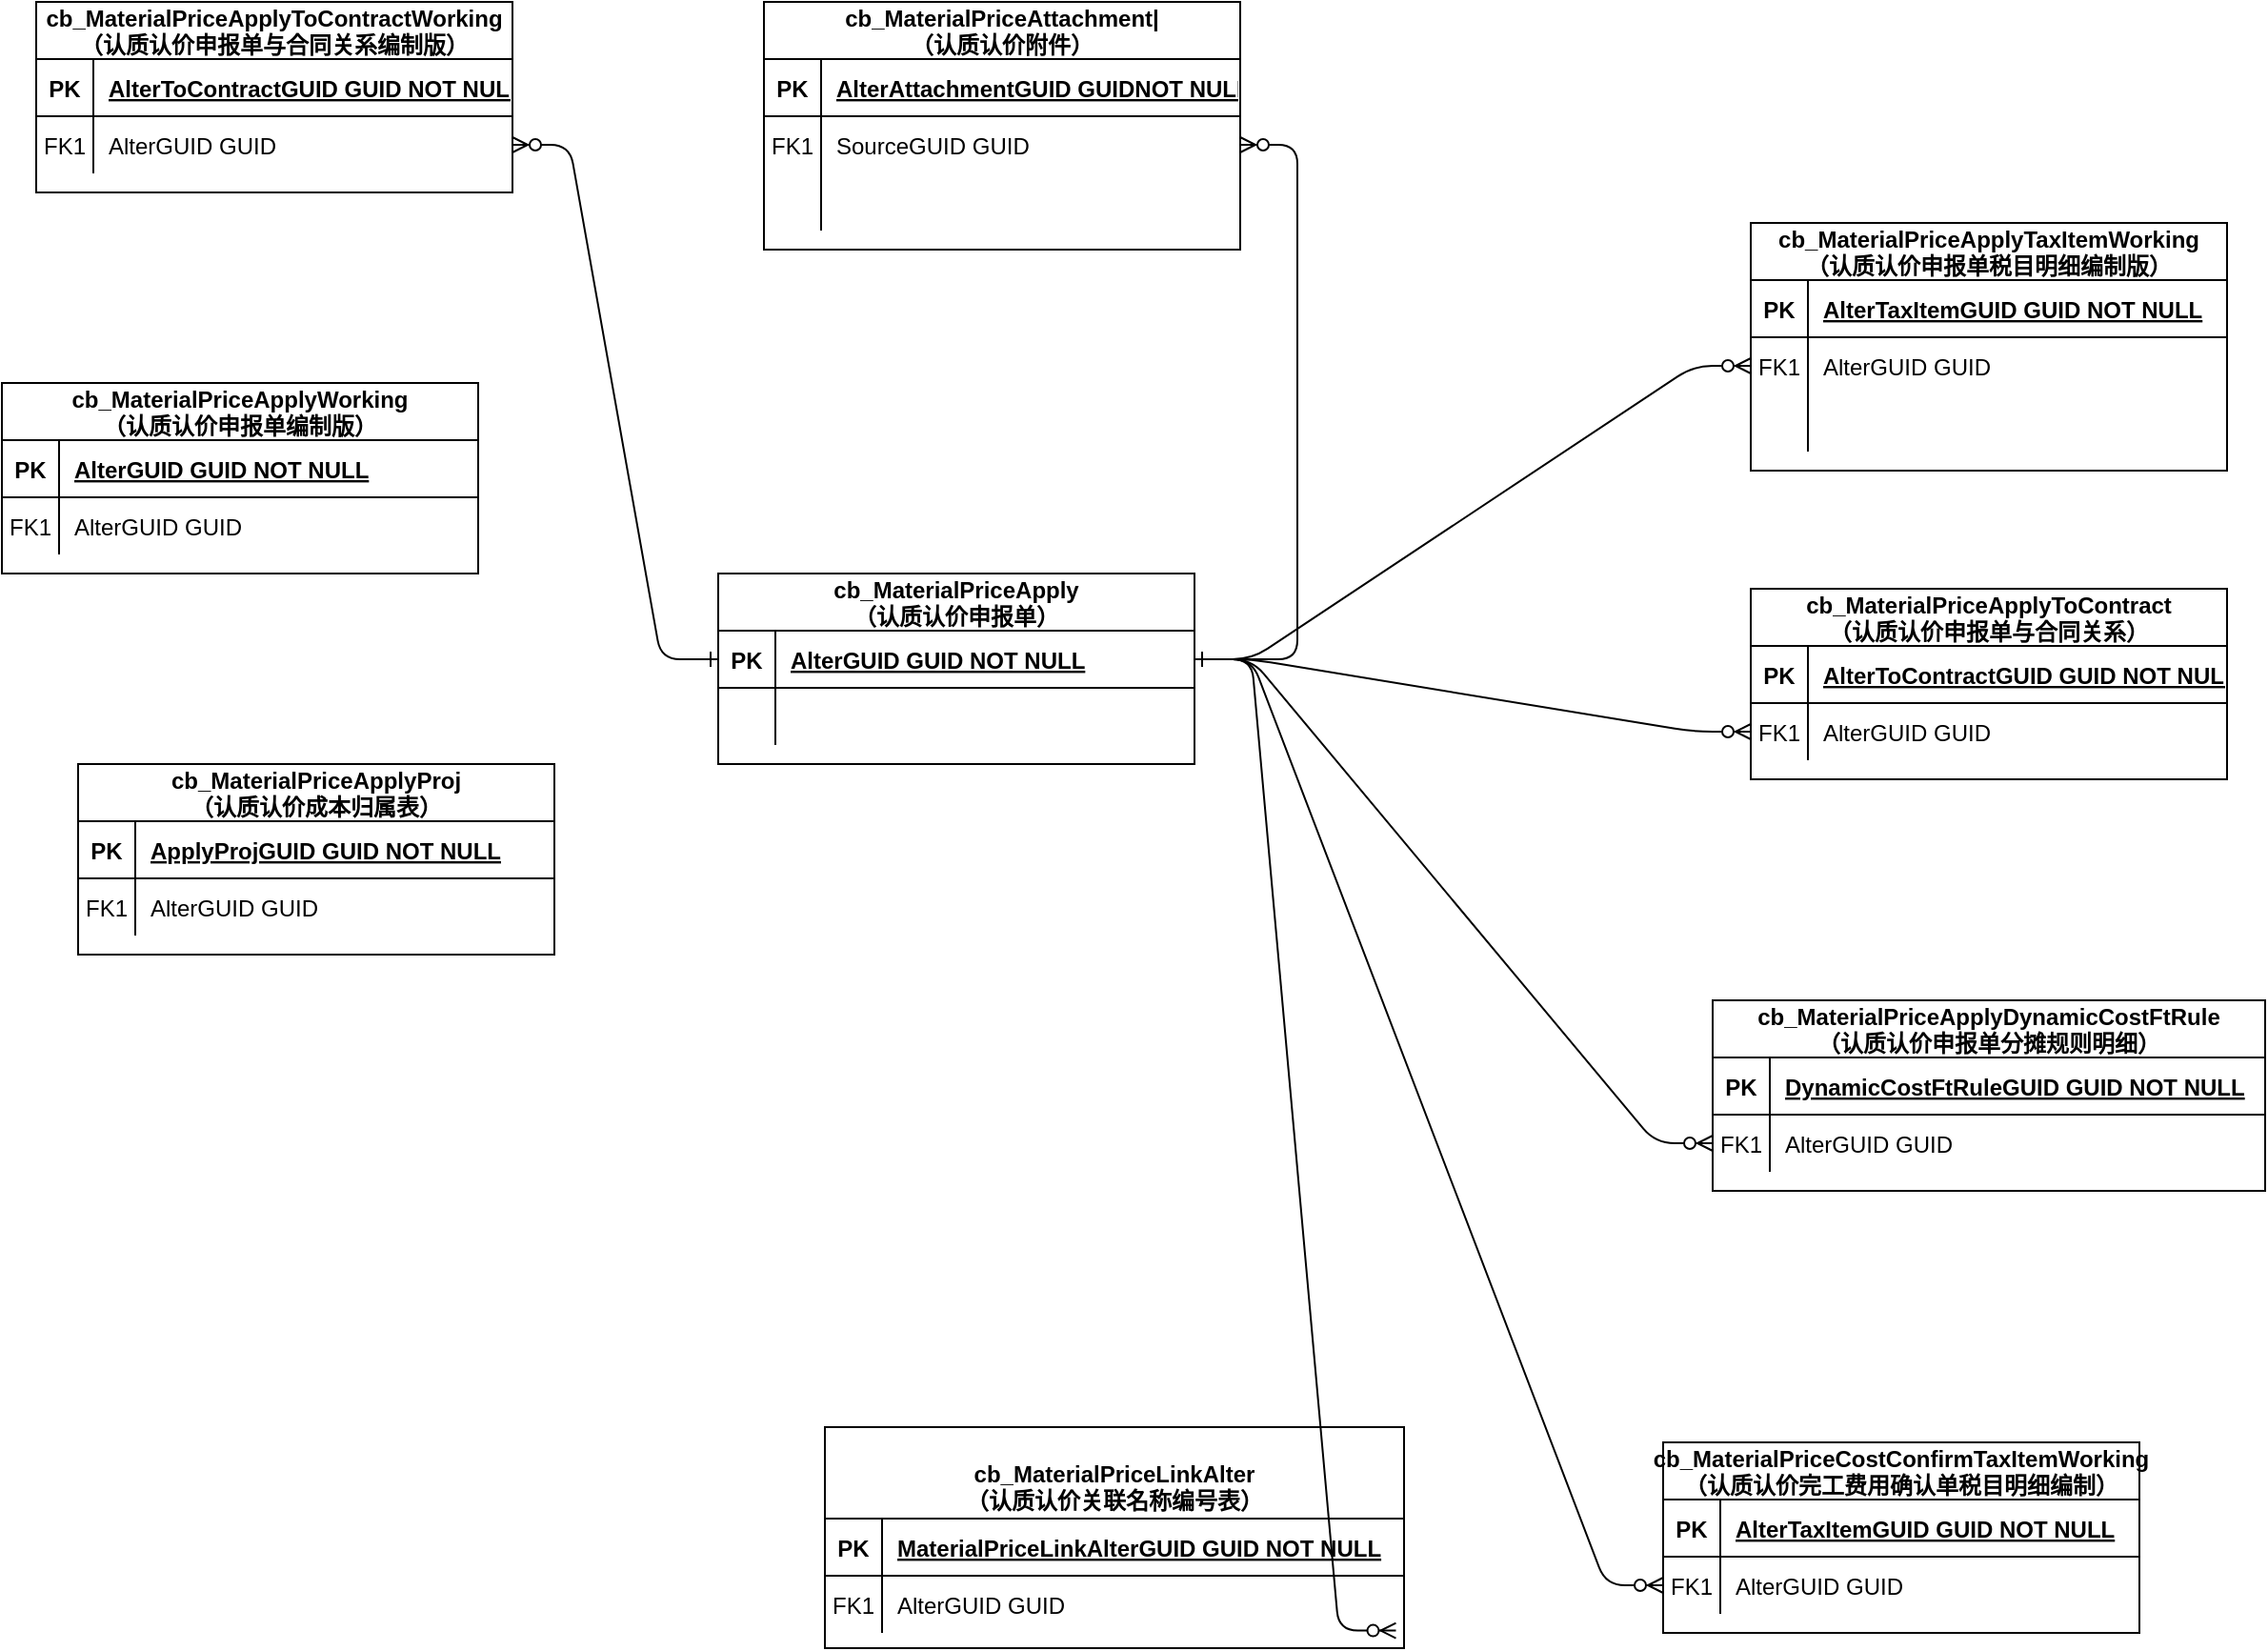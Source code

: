 <mxfile version="14.8.4" type="github">
  <diagram id="R2lEEEUBdFMjLlhIrx00" name="Page-1">
    <mxGraphModel dx="1550" dy="844" grid="1" gridSize="8" guides="1" tooltips="1" connect="1" arrows="1" fold="1" page="1" pageScale="1" pageWidth="1200" pageHeight="1920" math="0" shadow="0" extFonts="Permanent Marker^https://fonts.googleapis.com/css?family=Permanent+Marker">
      <root>
        <mxCell id="0" />
        <mxCell id="1" parent="0" />
        <mxCell id="C-vyLk0tnHw3VtMMgP7b-1" value="" style="edgeStyle=entityRelationEdgeStyle;endArrow=ERzeroToMany;startArrow=ERone;endFill=1;startFill=0;" parent="1" source="C-vyLk0tnHw3VtMMgP7b-24" target="C-vyLk0tnHw3VtMMgP7b-6" edge="1">
          <mxGeometry width="100" height="100" relative="1" as="geometry">
            <mxPoint x="364" y="732" as="sourcePoint" />
            <mxPoint x="464" y="632" as="targetPoint" />
          </mxGeometry>
        </mxCell>
        <mxCell id="C-vyLk0tnHw3VtMMgP7b-12" value="" style="edgeStyle=entityRelationEdgeStyle;endArrow=ERzeroToMany;startArrow=ERone;endFill=1;startFill=0;" parent="1" source="C-vyLk0tnHw3VtMMgP7b-24" target="C-vyLk0tnHw3VtMMgP7b-17" edge="1">
          <mxGeometry width="100" height="100" relative="1" as="geometry">
            <mxPoint x="374" y="182" as="sourcePoint" />
            <mxPoint x="484" y="217" as="targetPoint" />
          </mxGeometry>
        </mxCell>
        <mxCell id="C-vyLk0tnHw3VtMMgP7b-2" value="cb_MaterialPriceAttachment|&#xa;（认质认价附件）" style="shape=table;startSize=30;container=1;collapsible=1;childLayout=tableLayout;fixedRows=1;rowLines=0;fontStyle=1;align=center;resizeLast=1;" parent="1" vertex="1">
          <mxGeometry x="432" y="20" width="250" height="130" as="geometry" />
        </mxCell>
        <mxCell id="C-vyLk0tnHw3VtMMgP7b-3" value="" style="shape=partialRectangle;collapsible=0;dropTarget=0;pointerEvents=0;fillColor=none;points=[[0,0.5],[1,0.5]];portConstraint=eastwest;top=0;left=0;right=0;bottom=1;" parent="C-vyLk0tnHw3VtMMgP7b-2" vertex="1">
          <mxGeometry y="30" width="250" height="30" as="geometry" />
        </mxCell>
        <mxCell id="C-vyLk0tnHw3VtMMgP7b-4" value="PK" style="shape=partialRectangle;overflow=hidden;connectable=0;fillColor=none;top=0;left=0;bottom=0;right=0;fontStyle=1;" parent="C-vyLk0tnHw3VtMMgP7b-3" vertex="1">
          <mxGeometry width="30" height="30" as="geometry" />
        </mxCell>
        <mxCell id="C-vyLk0tnHw3VtMMgP7b-5" value="AlterAttachmentGUID GUIDNOT NULL " style="shape=partialRectangle;overflow=hidden;connectable=0;fillColor=none;top=0;left=0;bottom=0;right=0;align=left;spacingLeft=6;fontStyle=5;" parent="C-vyLk0tnHw3VtMMgP7b-3" vertex="1">
          <mxGeometry x="30" width="220" height="30" as="geometry" />
        </mxCell>
        <mxCell id="C-vyLk0tnHw3VtMMgP7b-6" value="" style="shape=partialRectangle;collapsible=0;dropTarget=0;pointerEvents=0;fillColor=none;points=[[0,0.5],[1,0.5]];portConstraint=eastwest;top=0;left=0;right=0;bottom=0;" parent="C-vyLk0tnHw3VtMMgP7b-2" vertex="1">
          <mxGeometry y="60" width="250" height="30" as="geometry" />
        </mxCell>
        <mxCell id="C-vyLk0tnHw3VtMMgP7b-7" value="FK1" style="shape=partialRectangle;overflow=hidden;connectable=0;fillColor=none;top=0;left=0;bottom=0;right=0;" parent="C-vyLk0tnHw3VtMMgP7b-6" vertex="1">
          <mxGeometry width="30" height="30" as="geometry" />
        </mxCell>
        <mxCell id="C-vyLk0tnHw3VtMMgP7b-8" value="SourceGUID GUID " style="shape=partialRectangle;overflow=hidden;connectable=0;fillColor=none;top=0;left=0;bottom=0;right=0;align=left;spacingLeft=6;" parent="C-vyLk0tnHw3VtMMgP7b-6" vertex="1">
          <mxGeometry x="30" width="220" height="30" as="geometry" />
        </mxCell>
        <mxCell id="C-vyLk0tnHw3VtMMgP7b-9" value="" style="shape=partialRectangle;collapsible=0;dropTarget=0;pointerEvents=0;fillColor=none;points=[[0,0.5],[1,0.5]];portConstraint=eastwest;top=0;left=0;right=0;bottom=0;" parent="C-vyLk0tnHw3VtMMgP7b-2" vertex="1">
          <mxGeometry y="90" width="250" height="30" as="geometry" />
        </mxCell>
        <mxCell id="C-vyLk0tnHw3VtMMgP7b-10" value="" style="shape=partialRectangle;overflow=hidden;connectable=0;fillColor=none;top=0;left=0;bottom=0;right=0;" parent="C-vyLk0tnHw3VtMMgP7b-9" vertex="1">
          <mxGeometry width="30" height="30" as="geometry" />
        </mxCell>
        <mxCell id="C-vyLk0tnHw3VtMMgP7b-11" value="" style="shape=partialRectangle;overflow=hidden;connectable=0;fillColor=none;top=0;left=0;bottom=0;right=0;align=left;spacingLeft=6;" parent="C-vyLk0tnHw3VtMMgP7b-9" vertex="1">
          <mxGeometry x="30" width="220" height="30" as="geometry" />
        </mxCell>
        <mxCell id="C-vyLk0tnHw3VtMMgP7b-13" value="cb_MaterialPriceApplyTaxItemWorking&#xa;（认质认价申报单税目明细编制版）" style="shape=table;startSize=30;container=1;collapsible=1;childLayout=tableLayout;fixedRows=1;rowLines=0;fontStyle=1;align=center;resizeLast=1;" parent="1" vertex="1">
          <mxGeometry x="950" y="136" width="250" height="130" as="geometry" />
        </mxCell>
        <mxCell id="C-vyLk0tnHw3VtMMgP7b-14" value="" style="shape=partialRectangle;collapsible=0;dropTarget=0;pointerEvents=0;fillColor=none;points=[[0,0.5],[1,0.5]];portConstraint=eastwest;top=0;left=0;right=0;bottom=1;" parent="C-vyLk0tnHw3VtMMgP7b-13" vertex="1">
          <mxGeometry y="30" width="250" height="30" as="geometry" />
        </mxCell>
        <mxCell id="C-vyLk0tnHw3VtMMgP7b-15" value="PK" style="shape=partialRectangle;overflow=hidden;connectable=0;fillColor=none;top=0;left=0;bottom=0;right=0;fontStyle=1;" parent="C-vyLk0tnHw3VtMMgP7b-14" vertex="1">
          <mxGeometry width="30" height="30" as="geometry" />
        </mxCell>
        <mxCell id="C-vyLk0tnHw3VtMMgP7b-16" value="AlterTaxItemGUID GUID NOT NULL " style="shape=partialRectangle;overflow=hidden;connectable=0;fillColor=none;top=0;left=0;bottom=0;right=0;align=left;spacingLeft=6;fontStyle=5;" parent="C-vyLk0tnHw3VtMMgP7b-14" vertex="1">
          <mxGeometry x="30" width="220" height="30" as="geometry" />
        </mxCell>
        <mxCell id="C-vyLk0tnHw3VtMMgP7b-17" value="" style="shape=partialRectangle;collapsible=0;dropTarget=0;pointerEvents=0;fillColor=none;points=[[0,0.5],[1,0.5]];portConstraint=eastwest;top=0;left=0;right=0;bottom=0;" parent="C-vyLk0tnHw3VtMMgP7b-13" vertex="1">
          <mxGeometry y="60" width="250" height="30" as="geometry" />
        </mxCell>
        <mxCell id="C-vyLk0tnHw3VtMMgP7b-18" value="FK1" style="shape=partialRectangle;overflow=hidden;connectable=0;fillColor=none;top=0;left=0;bottom=0;right=0;" parent="C-vyLk0tnHw3VtMMgP7b-17" vertex="1">
          <mxGeometry width="30" height="30" as="geometry" />
        </mxCell>
        <mxCell id="C-vyLk0tnHw3VtMMgP7b-19" value="AlterGUID GUID " style="shape=partialRectangle;overflow=hidden;connectable=0;fillColor=none;top=0;left=0;bottom=0;right=0;align=left;spacingLeft=6;" parent="C-vyLk0tnHw3VtMMgP7b-17" vertex="1">
          <mxGeometry x="30" width="220" height="30" as="geometry" />
        </mxCell>
        <mxCell id="C-vyLk0tnHw3VtMMgP7b-20" value="" style="shape=partialRectangle;collapsible=0;dropTarget=0;pointerEvents=0;fillColor=none;points=[[0,0.5],[1,0.5]];portConstraint=eastwest;top=0;left=0;right=0;bottom=0;" parent="C-vyLk0tnHw3VtMMgP7b-13" vertex="1">
          <mxGeometry y="90" width="250" height="30" as="geometry" />
        </mxCell>
        <mxCell id="C-vyLk0tnHw3VtMMgP7b-21" value="" style="shape=partialRectangle;overflow=hidden;connectable=0;fillColor=none;top=0;left=0;bottom=0;right=0;" parent="C-vyLk0tnHw3VtMMgP7b-20" vertex="1">
          <mxGeometry width="30" height="30" as="geometry" />
        </mxCell>
        <mxCell id="C-vyLk0tnHw3VtMMgP7b-22" value="" style="shape=partialRectangle;overflow=hidden;connectable=0;fillColor=none;top=0;left=0;bottom=0;right=0;align=left;spacingLeft=6;" parent="C-vyLk0tnHw3VtMMgP7b-20" vertex="1">
          <mxGeometry x="30" width="220" height="30" as="geometry" />
        </mxCell>
        <mxCell id="C-vyLk0tnHw3VtMMgP7b-23" value="cb_MaterialPriceApply&#xa;（认质认价申报单）" style="shape=table;startSize=30;container=1;collapsible=1;childLayout=tableLayout;fixedRows=1;rowLines=0;fontStyle=1;align=center;resizeLast=1;" parent="1" vertex="1">
          <mxGeometry x="408" y="320" width="250" height="100" as="geometry" />
        </mxCell>
        <mxCell id="C-vyLk0tnHw3VtMMgP7b-24" value="" style="shape=partialRectangle;collapsible=0;dropTarget=0;pointerEvents=0;fillColor=none;points=[[0,0.5],[1,0.5]];portConstraint=eastwest;top=0;left=0;right=0;bottom=1;" parent="C-vyLk0tnHw3VtMMgP7b-23" vertex="1">
          <mxGeometry y="30" width="250" height="30" as="geometry" />
        </mxCell>
        <mxCell id="C-vyLk0tnHw3VtMMgP7b-25" value="PK" style="shape=partialRectangle;overflow=hidden;connectable=0;fillColor=none;top=0;left=0;bottom=0;right=0;fontStyle=1;" parent="C-vyLk0tnHw3VtMMgP7b-24" vertex="1">
          <mxGeometry width="30" height="30" as="geometry" />
        </mxCell>
        <mxCell id="C-vyLk0tnHw3VtMMgP7b-26" value="AlterGUID GUID NOT NULL " style="shape=partialRectangle;overflow=hidden;connectable=0;fillColor=none;top=0;left=0;bottom=0;right=0;align=left;spacingLeft=6;fontStyle=5;" parent="C-vyLk0tnHw3VtMMgP7b-24" vertex="1">
          <mxGeometry x="30" width="220" height="30" as="geometry" />
        </mxCell>
        <mxCell id="C-vyLk0tnHw3VtMMgP7b-27" value="" style="shape=partialRectangle;collapsible=0;dropTarget=0;pointerEvents=0;fillColor=none;points=[[0,0.5],[1,0.5]];portConstraint=eastwest;top=0;left=0;right=0;bottom=0;" parent="C-vyLk0tnHw3VtMMgP7b-23" vertex="1">
          <mxGeometry y="60" width="250" height="30" as="geometry" />
        </mxCell>
        <mxCell id="C-vyLk0tnHw3VtMMgP7b-28" value="" style="shape=partialRectangle;overflow=hidden;connectable=0;fillColor=none;top=0;left=0;bottom=0;right=0;" parent="C-vyLk0tnHw3VtMMgP7b-27" vertex="1">
          <mxGeometry width="30" height="30" as="geometry" />
        </mxCell>
        <mxCell id="C-vyLk0tnHw3VtMMgP7b-29" value="" style="shape=partialRectangle;overflow=hidden;connectable=0;fillColor=none;top=0;left=0;bottom=0;right=0;align=left;spacingLeft=6;" parent="C-vyLk0tnHw3VtMMgP7b-27" vertex="1">
          <mxGeometry x="30" width="220" height="30" as="geometry" />
        </mxCell>
        <mxCell id="GNMlt4lICyYsORK2mgcK-3" value="cb_MaterialPriceCostConfirmTaxItemWorking&#xa;（认质认价完工费用确认单税目明细编制）" style="shape=table;startSize=30;container=1;collapsible=1;childLayout=tableLayout;fixedRows=1;rowLines=0;fontStyle=1;align=center;resizeLast=1;" vertex="1" parent="1">
          <mxGeometry x="904" y="776" width="250" height="100" as="geometry" />
        </mxCell>
        <mxCell id="GNMlt4lICyYsORK2mgcK-4" value="" style="shape=partialRectangle;collapsible=0;dropTarget=0;pointerEvents=0;fillColor=none;points=[[0,0.5],[1,0.5]];portConstraint=eastwest;top=0;left=0;right=0;bottom=1;" vertex="1" parent="GNMlt4lICyYsORK2mgcK-3">
          <mxGeometry y="30" width="250" height="30" as="geometry" />
        </mxCell>
        <mxCell id="GNMlt4lICyYsORK2mgcK-5" value="PK" style="shape=partialRectangle;overflow=hidden;connectable=0;fillColor=none;top=0;left=0;bottom=0;right=0;fontStyle=1;" vertex="1" parent="GNMlt4lICyYsORK2mgcK-4">
          <mxGeometry width="30" height="30" as="geometry" />
        </mxCell>
        <mxCell id="GNMlt4lICyYsORK2mgcK-6" value="AlterTaxItemGUID GUID NOT NULL " style="shape=partialRectangle;overflow=hidden;connectable=0;fillColor=none;top=0;left=0;bottom=0;right=0;align=left;spacingLeft=6;fontStyle=5;" vertex="1" parent="GNMlt4lICyYsORK2mgcK-4">
          <mxGeometry x="30" width="220" height="30" as="geometry" />
        </mxCell>
        <mxCell id="GNMlt4lICyYsORK2mgcK-7" value="" style="shape=partialRectangle;collapsible=0;dropTarget=0;pointerEvents=0;fillColor=none;points=[[0,0.5],[1,0.5]];portConstraint=eastwest;top=0;left=0;right=0;bottom=0;" vertex="1" parent="GNMlt4lICyYsORK2mgcK-3">
          <mxGeometry y="60" width="250" height="30" as="geometry" />
        </mxCell>
        <mxCell id="GNMlt4lICyYsORK2mgcK-8" value="FK1" style="shape=partialRectangle;overflow=hidden;connectable=0;fillColor=none;top=0;left=0;bottom=0;right=0;" vertex="1" parent="GNMlt4lICyYsORK2mgcK-7">
          <mxGeometry width="30" height="30" as="geometry" />
        </mxCell>
        <mxCell id="GNMlt4lICyYsORK2mgcK-9" value="AlterGUID GUID" style="shape=partialRectangle;overflow=hidden;connectable=0;fillColor=none;top=0;left=0;bottom=0;right=0;align=left;spacingLeft=6;" vertex="1" parent="GNMlt4lICyYsORK2mgcK-7">
          <mxGeometry x="30" width="220" height="30" as="geometry" />
        </mxCell>
        <mxCell id="GNMlt4lICyYsORK2mgcK-11" value="cb_MaterialPriceApplyToContract&#xa;（认质认价申报单与合同关系）" style="shape=table;startSize=30;container=1;collapsible=1;childLayout=tableLayout;fixedRows=1;rowLines=0;fontStyle=1;align=center;resizeLast=1;" vertex="1" parent="1">
          <mxGeometry x="950" y="328" width="250" height="100" as="geometry" />
        </mxCell>
        <mxCell id="GNMlt4lICyYsORK2mgcK-12" value="" style="shape=partialRectangle;collapsible=0;dropTarget=0;pointerEvents=0;fillColor=none;points=[[0,0.5],[1,0.5]];portConstraint=eastwest;top=0;left=0;right=0;bottom=1;" vertex="1" parent="GNMlt4lICyYsORK2mgcK-11">
          <mxGeometry y="30" width="250" height="30" as="geometry" />
        </mxCell>
        <mxCell id="GNMlt4lICyYsORK2mgcK-13" value="PK" style="shape=partialRectangle;overflow=hidden;connectable=0;fillColor=none;top=0;left=0;bottom=0;right=0;fontStyle=1;" vertex="1" parent="GNMlt4lICyYsORK2mgcK-12">
          <mxGeometry width="30" height="30" as="geometry" />
        </mxCell>
        <mxCell id="GNMlt4lICyYsORK2mgcK-14" value="AlterToContractGUID GUID NOT NULL " style="shape=partialRectangle;overflow=hidden;connectable=0;fillColor=none;top=0;left=0;bottom=0;right=0;align=left;spacingLeft=6;fontStyle=5;" vertex="1" parent="GNMlt4lICyYsORK2mgcK-12">
          <mxGeometry x="30" width="220" height="30" as="geometry" />
        </mxCell>
        <mxCell id="GNMlt4lICyYsORK2mgcK-15" value="" style="shape=partialRectangle;collapsible=0;dropTarget=0;pointerEvents=0;fillColor=none;points=[[0,0.5],[1,0.5]];portConstraint=eastwest;top=0;left=0;right=0;bottom=0;" vertex="1" parent="GNMlt4lICyYsORK2mgcK-11">
          <mxGeometry y="60" width="250" height="30" as="geometry" />
        </mxCell>
        <mxCell id="GNMlt4lICyYsORK2mgcK-16" value="FK1" style="shape=partialRectangle;overflow=hidden;connectable=0;fillColor=none;top=0;left=0;bottom=0;right=0;" vertex="1" parent="GNMlt4lICyYsORK2mgcK-15">
          <mxGeometry width="30" height="30" as="geometry" />
        </mxCell>
        <mxCell id="GNMlt4lICyYsORK2mgcK-17" value="AlterGUID GUID" style="shape=partialRectangle;overflow=hidden;connectable=0;fillColor=none;top=0;left=0;bottom=0;right=0;align=left;spacingLeft=6;" vertex="1" parent="GNMlt4lICyYsORK2mgcK-15">
          <mxGeometry x="30" width="220" height="30" as="geometry" />
        </mxCell>
        <mxCell id="GNMlt4lICyYsORK2mgcK-21" value="cb_MaterialPriceApplyDynamicCostFtRule&#xa;（认质认价申报单分摊规则明细）" style="shape=table;startSize=30;container=1;collapsible=1;childLayout=tableLayout;fixedRows=1;rowLines=0;fontStyle=1;align=center;resizeLast=1;" vertex="1" parent="1">
          <mxGeometry x="930" y="544" width="290" height="100" as="geometry" />
        </mxCell>
        <mxCell id="GNMlt4lICyYsORK2mgcK-22" value="" style="shape=partialRectangle;collapsible=0;dropTarget=0;pointerEvents=0;fillColor=none;points=[[0,0.5],[1,0.5]];portConstraint=eastwest;top=0;left=0;right=0;bottom=1;" vertex="1" parent="GNMlt4lICyYsORK2mgcK-21">
          <mxGeometry y="30" width="290" height="30" as="geometry" />
        </mxCell>
        <mxCell id="GNMlt4lICyYsORK2mgcK-23" value="PK" style="shape=partialRectangle;overflow=hidden;connectable=0;fillColor=none;top=0;left=0;bottom=0;right=0;fontStyle=1;" vertex="1" parent="GNMlt4lICyYsORK2mgcK-22">
          <mxGeometry width="30" height="30" as="geometry" />
        </mxCell>
        <mxCell id="GNMlt4lICyYsORK2mgcK-24" value="DynamicCostFtRuleGUID GUID NOT NULL " style="shape=partialRectangle;overflow=hidden;connectable=0;fillColor=none;top=0;left=0;bottom=0;right=0;align=left;spacingLeft=6;fontStyle=5;" vertex="1" parent="GNMlt4lICyYsORK2mgcK-22">
          <mxGeometry x="30" width="260" height="30" as="geometry" />
        </mxCell>
        <mxCell id="GNMlt4lICyYsORK2mgcK-25" value="" style="shape=partialRectangle;collapsible=0;dropTarget=0;pointerEvents=0;fillColor=none;points=[[0,0.5],[1,0.5]];portConstraint=eastwest;top=0;left=0;right=0;bottom=0;" vertex="1" parent="GNMlt4lICyYsORK2mgcK-21">
          <mxGeometry y="60" width="290" height="30" as="geometry" />
        </mxCell>
        <mxCell id="GNMlt4lICyYsORK2mgcK-26" value="FK1" style="shape=partialRectangle;overflow=hidden;connectable=0;fillColor=none;top=0;left=0;bottom=0;right=0;" vertex="1" parent="GNMlt4lICyYsORK2mgcK-25">
          <mxGeometry width="30" height="30" as="geometry" />
        </mxCell>
        <mxCell id="GNMlt4lICyYsORK2mgcK-27" value="AlterGUID GUID" style="shape=partialRectangle;overflow=hidden;connectable=0;fillColor=none;top=0;left=0;bottom=0;right=0;align=left;spacingLeft=6;" vertex="1" parent="GNMlt4lICyYsORK2mgcK-25">
          <mxGeometry x="30" width="260" height="30" as="geometry" />
        </mxCell>
        <mxCell id="GNMlt4lICyYsORK2mgcK-31" value="" style="edgeStyle=entityRelationEdgeStyle;endArrow=ERzeroToMany;startArrow=ERone;endFill=1;startFill=0;" edge="1" parent="1" source="C-vyLk0tnHw3VtMMgP7b-24" target="GNMlt4lICyYsORK2mgcK-15">
          <mxGeometry width="100" height="100" relative="1" as="geometry">
            <mxPoint x="404" y="182" as="sourcePoint" />
            <mxPoint x="534" y="407" as="targetPoint" />
          </mxGeometry>
        </mxCell>
        <mxCell id="GNMlt4lICyYsORK2mgcK-32" value="" style="edgeStyle=entityRelationEdgeStyle;endArrow=ERzeroToMany;startArrow=ERone;endFill=1;startFill=0;" edge="1" parent="1" source="C-vyLk0tnHw3VtMMgP7b-24" target="GNMlt4lICyYsORK2mgcK-25">
          <mxGeometry width="100" height="100" relative="1" as="geometry">
            <mxPoint x="406" y="368" as="sourcePoint" />
            <mxPoint x="868" y="528" as="targetPoint" />
          </mxGeometry>
        </mxCell>
        <mxCell id="GNMlt4lICyYsORK2mgcK-33" value="" style="edgeStyle=entityRelationEdgeStyle;endArrow=ERzeroToMany;startArrow=ERone;endFill=1;startFill=0;entryX=0;entryY=0.75;entryDx=0;entryDy=0;exitX=1;exitY=0.5;exitDx=0;exitDy=0;" edge="1" parent="1" source="C-vyLk0tnHw3VtMMgP7b-24" target="GNMlt4lICyYsORK2mgcK-3">
          <mxGeometry width="100" height="100" relative="1" as="geometry">
            <mxPoint x="374" y="162" as="sourcePoint" />
            <mxPoint x="524" y="507" as="targetPoint" />
          </mxGeometry>
        </mxCell>
        <mxCell id="GNMlt4lICyYsORK2mgcK-34" value="cb_MaterialPriceApplyToContractWorking&#xa;（认质认价申报单与合同关系编制版）" style="shape=table;startSize=30;container=1;collapsible=1;childLayout=tableLayout;fixedRows=1;rowLines=0;fontStyle=1;align=center;resizeLast=1;" vertex="1" parent="1">
          <mxGeometry x="50" y="20" width="250" height="100" as="geometry" />
        </mxCell>
        <mxCell id="GNMlt4lICyYsORK2mgcK-35" value="" style="shape=partialRectangle;collapsible=0;dropTarget=0;pointerEvents=0;fillColor=none;points=[[0,0.5],[1,0.5]];portConstraint=eastwest;top=0;left=0;right=0;bottom=1;" vertex="1" parent="GNMlt4lICyYsORK2mgcK-34">
          <mxGeometry y="30" width="250" height="30" as="geometry" />
        </mxCell>
        <mxCell id="GNMlt4lICyYsORK2mgcK-36" value="PK" style="shape=partialRectangle;overflow=hidden;connectable=0;fillColor=none;top=0;left=0;bottom=0;right=0;fontStyle=1;" vertex="1" parent="GNMlt4lICyYsORK2mgcK-35">
          <mxGeometry width="30" height="30" as="geometry" />
        </mxCell>
        <mxCell id="GNMlt4lICyYsORK2mgcK-37" value="AlterToContractGUID GUID NOT NULL " style="shape=partialRectangle;overflow=hidden;connectable=0;fillColor=none;top=0;left=0;bottom=0;right=0;align=left;spacingLeft=6;fontStyle=5;" vertex="1" parent="GNMlt4lICyYsORK2mgcK-35">
          <mxGeometry x="30" width="220" height="30" as="geometry" />
        </mxCell>
        <mxCell id="GNMlt4lICyYsORK2mgcK-38" value="" style="shape=partialRectangle;collapsible=0;dropTarget=0;pointerEvents=0;fillColor=none;points=[[0,0.5],[1,0.5]];portConstraint=eastwest;top=0;left=0;right=0;bottom=0;" vertex="1" parent="GNMlt4lICyYsORK2mgcK-34">
          <mxGeometry y="60" width="250" height="30" as="geometry" />
        </mxCell>
        <mxCell id="GNMlt4lICyYsORK2mgcK-39" value="FK1" style="shape=partialRectangle;overflow=hidden;connectable=0;fillColor=none;top=0;left=0;bottom=0;right=0;" vertex="1" parent="GNMlt4lICyYsORK2mgcK-38">
          <mxGeometry width="30" height="30" as="geometry" />
        </mxCell>
        <mxCell id="GNMlt4lICyYsORK2mgcK-40" value="AlterGUID GUID" style="shape=partialRectangle;overflow=hidden;connectable=0;fillColor=none;top=0;left=0;bottom=0;right=0;align=left;spacingLeft=6;" vertex="1" parent="GNMlt4lICyYsORK2mgcK-38">
          <mxGeometry x="30" width="220" height="30" as="geometry" />
        </mxCell>
        <mxCell id="GNMlt4lICyYsORK2mgcK-41" value="cb_MaterialPriceApplyWorking&#xa;（认质认价申报单编制版）" style="shape=table;startSize=30;container=1;collapsible=1;childLayout=tableLayout;fixedRows=1;rowLines=0;fontStyle=1;align=center;resizeLast=1;" vertex="1" parent="1">
          <mxGeometry x="32" y="220" width="250" height="100" as="geometry" />
        </mxCell>
        <mxCell id="GNMlt4lICyYsORK2mgcK-42" value="" style="shape=partialRectangle;collapsible=0;dropTarget=0;pointerEvents=0;fillColor=none;points=[[0,0.5],[1,0.5]];portConstraint=eastwest;top=0;left=0;right=0;bottom=1;" vertex="1" parent="GNMlt4lICyYsORK2mgcK-41">
          <mxGeometry y="30" width="250" height="30" as="geometry" />
        </mxCell>
        <mxCell id="GNMlt4lICyYsORK2mgcK-43" value="PK" style="shape=partialRectangle;overflow=hidden;connectable=0;fillColor=none;top=0;left=0;bottom=0;right=0;fontStyle=1;" vertex="1" parent="GNMlt4lICyYsORK2mgcK-42">
          <mxGeometry width="30" height="30" as="geometry" />
        </mxCell>
        <mxCell id="GNMlt4lICyYsORK2mgcK-44" value="AlterGUID GUID NOT NULL " style="shape=partialRectangle;overflow=hidden;connectable=0;fillColor=none;top=0;left=0;bottom=0;right=0;align=left;spacingLeft=6;fontStyle=5;" vertex="1" parent="GNMlt4lICyYsORK2mgcK-42">
          <mxGeometry x="30" width="220" height="30" as="geometry" />
        </mxCell>
        <mxCell id="GNMlt4lICyYsORK2mgcK-45" value="" style="shape=partialRectangle;collapsible=0;dropTarget=0;pointerEvents=0;fillColor=none;points=[[0,0.5],[1,0.5]];portConstraint=eastwest;top=0;left=0;right=0;bottom=0;" vertex="1" parent="GNMlt4lICyYsORK2mgcK-41">
          <mxGeometry y="60" width="250" height="30" as="geometry" />
        </mxCell>
        <mxCell id="GNMlt4lICyYsORK2mgcK-46" value="FK1" style="shape=partialRectangle;overflow=hidden;connectable=0;fillColor=none;top=0;left=0;bottom=0;right=0;" vertex="1" parent="GNMlt4lICyYsORK2mgcK-45">
          <mxGeometry width="30" height="30" as="geometry" />
        </mxCell>
        <mxCell id="GNMlt4lICyYsORK2mgcK-47" value="AlterGUID GUID" style="shape=partialRectangle;overflow=hidden;connectable=0;fillColor=none;top=0;left=0;bottom=0;right=0;align=left;spacingLeft=6;" vertex="1" parent="GNMlt4lICyYsORK2mgcK-45">
          <mxGeometry x="30" width="220" height="30" as="geometry" />
        </mxCell>
        <mxCell id="GNMlt4lICyYsORK2mgcK-48" value="cb_MaterialPriceApplyProj&#xa;（认质认价成本归属表）" style="shape=table;startSize=30;container=1;collapsible=1;childLayout=tableLayout;fixedRows=1;rowLines=0;fontStyle=1;align=center;resizeLast=1;" vertex="1" parent="1">
          <mxGeometry x="72" y="420" width="250" height="100" as="geometry" />
        </mxCell>
        <mxCell id="GNMlt4lICyYsORK2mgcK-49" value="" style="shape=partialRectangle;collapsible=0;dropTarget=0;pointerEvents=0;fillColor=none;points=[[0,0.5],[1,0.5]];portConstraint=eastwest;top=0;left=0;right=0;bottom=1;" vertex="1" parent="GNMlt4lICyYsORK2mgcK-48">
          <mxGeometry y="30" width="250" height="30" as="geometry" />
        </mxCell>
        <mxCell id="GNMlt4lICyYsORK2mgcK-50" value="PK" style="shape=partialRectangle;overflow=hidden;connectable=0;fillColor=none;top=0;left=0;bottom=0;right=0;fontStyle=1;" vertex="1" parent="GNMlt4lICyYsORK2mgcK-49">
          <mxGeometry width="30" height="30" as="geometry" />
        </mxCell>
        <mxCell id="GNMlt4lICyYsORK2mgcK-51" value="ApplyProjGUID GUID NOT NULL " style="shape=partialRectangle;overflow=hidden;connectable=0;fillColor=none;top=0;left=0;bottom=0;right=0;align=left;spacingLeft=6;fontStyle=5;" vertex="1" parent="GNMlt4lICyYsORK2mgcK-49">
          <mxGeometry x="30" width="220" height="30" as="geometry" />
        </mxCell>
        <mxCell id="GNMlt4lICyYsORK2mgcK-52" value="" style="shape=partialRectangle;collapsible=0;dropTarget=0;pointerEvents=0;fillColor=none;points=[[0,0.5],[1,0.5]];portConstraint=eastwest;top=0;left=0;right=0;bottom=0;" vertex="1" parent="GNMlt4lICyYsORK2mgcK-48">
          <mxGeometry y="60" width="250" height="30" as="geometry" />
        </mxCell>
        <mxCell id="GNMlt4lICyYsORK2mgcK-53" value="FK1" style="shape=partialRectangle;overflow=hidden;connectable=0;fillColor=none;top=0;left=0;bottom=0;right=0;" vertex="1" parent="GNMlt4lICyYsORK2mgcK-52">
          <mxGeometry width="30" height="30" as="geometry" />
        </mxCell>
        <mxCell id="GNMlt4lICyYsORK2mgcK-54" value="AlterGUID GUID" style="shape=partialRectangle;overflow=hidden;connectable=0;fillColor=none;top=0;left=0;bottom=0;right=0;align=left;spacingLeft=6;" vertex="1" parent="GNMlt4lICyYsORK2mgcK-52">
          <mxGeometry x="30" width="220" height="30" as="geometry" />
        </mxCell>
        <mxCell id="GNMlt4lICyYsORK2mgcK-56" value="&#xa;cb_MaterialPriceLinkAlter&#xa;（认质认价关联名称编号表）" style="shape=table;startSize=48;container=1;collapsible=1;childLayout=tableLayout;fixedRows=1;rowLines=0;fontStyle=1;align=center;resizeLast=1;" vertex="1" parent="1">
          <mxGeometry x="464" y="768" width="304" height="116" as="geometry" />
        </mxCell>
        <mxCell id="GNMlt4lICyYsORK2mgcK-57" value="" style="shape=partialRectangle;collapsible=0;dropTarget=0;pointerEvents=0;fillColor=none;points=[[0,0.5],[1,0.5]];portConstraint=eastwest;top=0;left=0;right=0;bottom=1;" vertex="1" parent="GNMlt4lICyYsORK2mgcK-56">
          <mxGeometry y="48" width="304" height="30" as="geometry" />
        </mxCell>
        <mxCell id="GNMlt4lICyYsORK2mgcK-58" value="PK" style="shape=partialRectangle;overflow=hidden;connectable=0;fillColor=none;top=0;left=0;bottom=0;right=0;fontStyle=1;" vertex="1" parent="GNMlt4lICyYsORK2mgcK-57">
          <mxGeometry width="30" height="30" as="geometry" />
        </mxCell>
        <mxCell id="GNMlt4lICyYsORK2mgcK-59" value="MaterialPriceLinkAlterGUID GUID NOT NULL " style="shape=partialRectangle;overflow=hidden;connectable=0;fillColor=none;top=0;left=0;bottom=0;right=0;align=left;spacingLeft=6;fontStyle=5;" vertex="1" parent="GNMlt4lICyYsORK2mgcK-57">
          <mxGeometry x="30" width="274" height="30" as="geometry" />
        </mxCell>
        <mxCell id="GNMlt4lICyYsORK2mgcK-60" value="" style="shape=partialRectangle;collapsible=0;dropTarget=0;pointerEvents=0;fillColor=none;points=[[0,0.5],[1,0.5]];portConstraint=eastwest;top=0;left=0;right=0;bottom=0;" vertex="1" parent="GNMlt4lICyYsORK2mgcK-56">
          <mxGeometry y="78" width="304" height="30" as="geometry" />
        </mxCell>
        <mxCell id="GNMlt4lICyYsORK2mgcK-61" value="FK1" style="shape=partialRectangle;overflow=hidden;connectable=0;fillColor=none;top=0;left=0;bottom=0;right=0;" vertex="1" parent="GNMlt4lICyYsORK2mgcK-60">
          <mxGeometry width="30" height="30" as="geometry" />
        </mxCell>
        <mxCell id="GNMlt4lICyYsORK2mgcK-62" value="AlterGUID GUID" style="shape=partialRectangle;overflow=hidden;connectable=0;fillColor=none;top=0;left=0;bottom=0;right=0;align=left;spacingLeft=6;" vertex="1" parent="GNMlt4lICyYsORK2mgcK-60">
          <mxGeometry x="30" width="274" height="30" as="geometry" />
        </mxCell>
        <mxCell id="GNMlt4lICyYsORK2mgcK-63" value="" style="edgeStyle=entityRelationEdgeStyle;endArrow=ERzeroToMany;startArrow=ERone;endFill=1;startFill=0;entryX=0.986;entryY=0.96;entryDx=0;entryDy=0;entryPerimeter=0;" edge="1" parent="1" source="C-vyLk0tnHw3VtMMgP7b-24" target="GNMlt4lICyYsORK2mgcK-60">
          <mxGeometry width="100" height="100" relative="1" as="geometry">
            <mxPoint x="640" y="360" as="sourcePoint" />
            <mxPoint x="886" y="846" as="targetPoint" />
          </mxGeometry>
        </mxCell>
        <mxCell id="GNMlt4lICyYsORK2mgcK-64" value="" style="edgeStyle=entityRelationEdgeStyle;endArrow=ERzeroToMany;startArrow=ERone;endFill=1;startFill=0;entryX=1;entryY=0.5;entryDx=0;entryDy=0;" edge="1" parent="1" source="C-vyLk0tnHw3VtMMgP7b-24" target="GNMlt4lICyYsORK2mgcK-38">
          <mxGeometry width="100" height="100" relative="1" as="geometry">
            <mxPoint x="416" y="373" as="sourcePoint" />
            <mxPoint x="403.744" y="738.8" as="targetPoint" />
          </mxGeometry>
        </mxCell>
      </root>
    </mxGraphModel>
  </diagram>
</mxfile>
